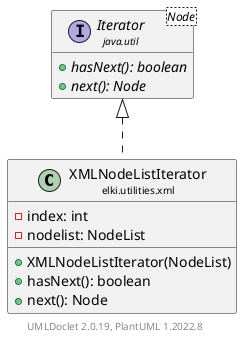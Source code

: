 @startuml
    remove .*\.(Instance|Par|Parameterizer|Factory)$
    set namespaceSeparator none
    hide empty fields
    hide empty methods

    class "<size:14>XMLNodeListIterator\n<size:10>elki.utilities.xml" as elki.utilities.xml.XMLNodeListIterator [[XMLNodeListIterator.html]] {
        -index: int
        -nodelist: NodeList
        +XMLNodeListIterator(NodeList)
        +hasNext(): boolean
        +next(): Node
    }

    interface "<size:14>Iterator\n<size:10>java.util" as java.util.Iterator<Node> {
        {abstract} +hasNext(): boolean
        {abstract} +next(): Node
    }

    java.util.Iterator <|.. elki.utilities.xml.XMLNodeListIterator

    center footer UMLDoclet 2.0.19, PlantUML 1.2022.8
@enduml

